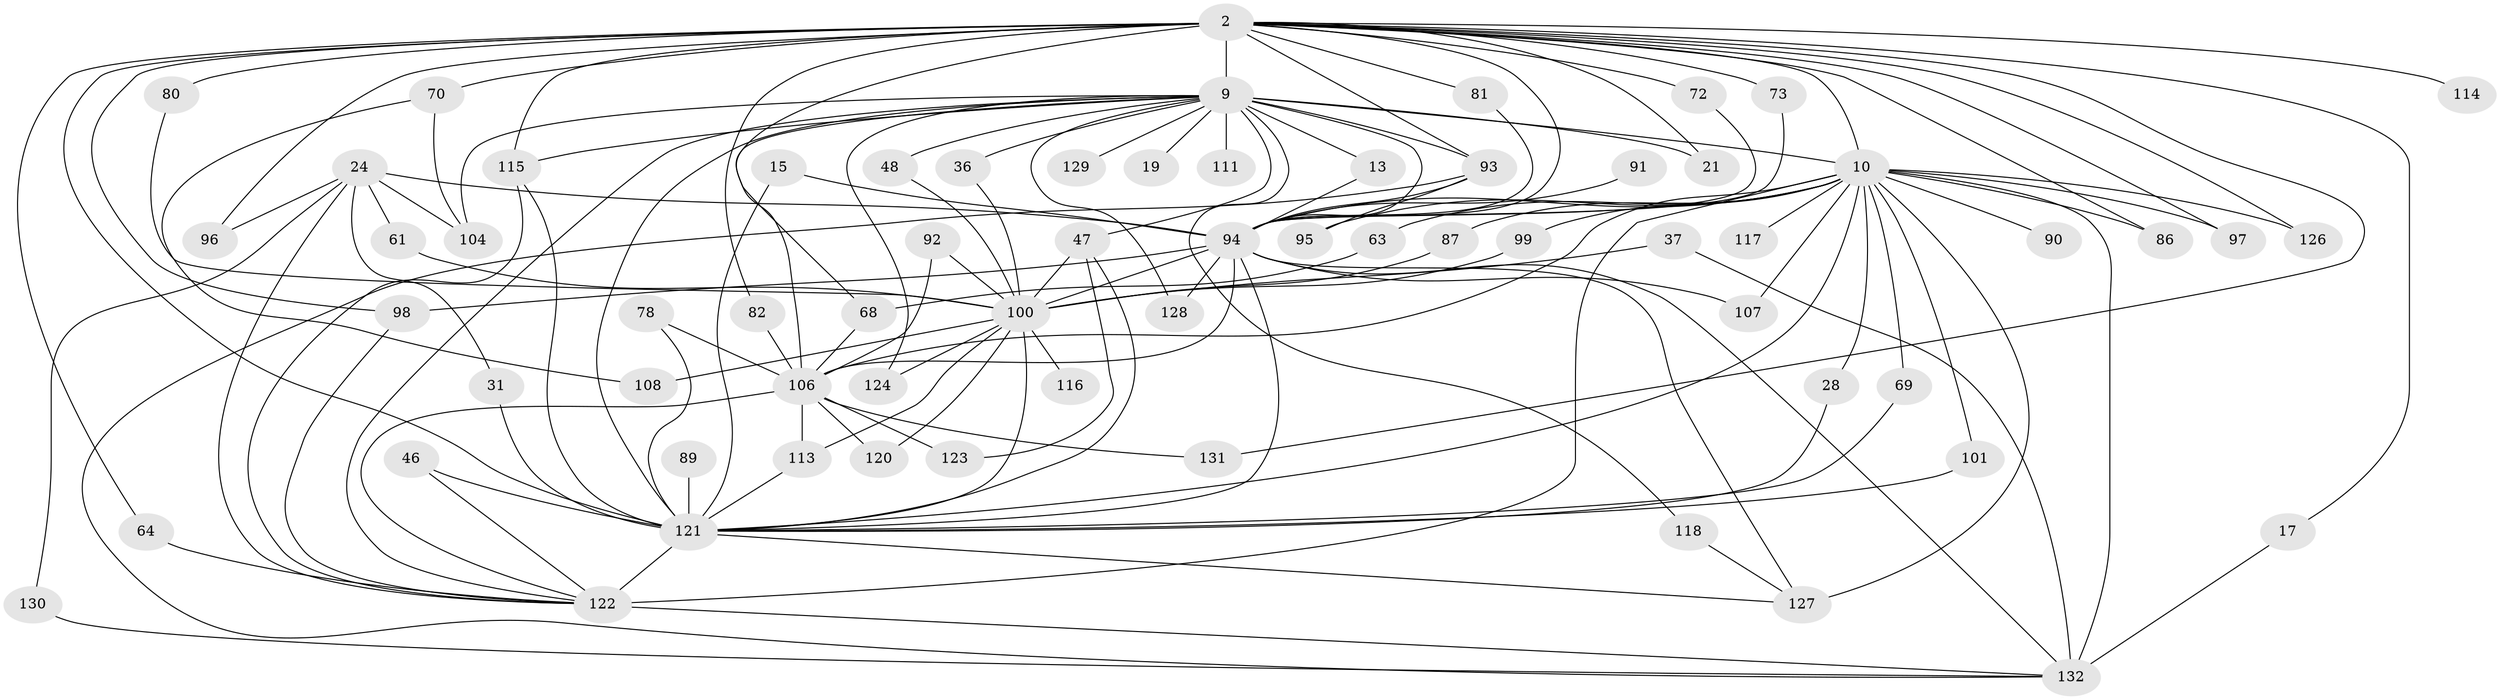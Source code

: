 // original degree distribution, {23: 0.015151515151515152, 24: 0.015151515151515152, 20: 0.015151515151515152, 26: 0.007575757575757576, 15: 0.007575757575757576, 22: 0.007575757575757576, 25: 0.007575757575757576, 10: 0.015151515151515152, 3: 0.19696969696969696, 2: 0.5378787878787878, 12: 0.015151515151515152, 5: 0.03787878787878788, 4: 0.11363636363636363, 7: 0.007575757575757576}
// Generated by graph-tools (version 1.1) at 2025/47/03/04/25 21:47:46]
// undirected, 66 vertices, 135 edges
graph export_dot {
graph [start="1"]
  node [color=gray90,style=filled];
  2 [super="+1"];
  9 [super="+5"];
  10 [super="+7"];
  13;
  15;
  17;
  19;
  21;
  24 [super="+11"];
  28;
  31;
  36 [super="+20"];
  37;
  46;
  47 [super="+29"];
  48;
  61;
  63;
  64;
  68 [super="+26"];
  69;
  70;
  72;
  73;
  78;
  80;
  81;
  82;
  86;
  87;
  89;
  90 [super="+43"];
  91;
  92;
  93 [super="+57+74+35"];
  94 [super="+77+83+4"];
  95;
  96;
  97;
  98 [super="+30"];
  99;
  100 [super="+27+76"];
  101;
  104 [super="+84"];
  106 [super="+66+22+45"];
  107;
  108;
  111;
  113 [super="+56"];
  114;
  115 [super="+59+79"];
  116;
  117;
  118;
  120;
  121 [super="+49+85+25+67"];
  122 [super="+50+110+112+119"];
  123;
  124;
  126;
  127 [super="+105"];
  128 [super="+52"];
  129;
  130;
  131;
  132 [super="+103+125"];
  2 -- 9 [weight=4];
  2 -- 10 [weight=4];
  2 -- 64;
  2 -- 68 [weight=2];
  2 -- 70 [weight=2];
  2 -- 72;
  2 -- 82;
  2 -- 97;
  2 -- 114 [weight=2];
  2 -- 131;
  2 -- 73;
  2 -- 80;
  2 -- 17;
  2 -- 81;
  2 -- 21;
  2 -- 86;
  2 -- 96;
  2 -- 126;
  2 -- 121 [weight=9];
  2 -- 98;
  2 -- 93 [weight=2];
  2 -- 115;
  2 -- 94 [weight=5];
  9 -- 10 [weight=4];
  9 -- 21;
  9 -- 48;
  9 -- 111 [weight=2];
  9 -- 124;
  9 -- 129;
  9 -- 13;
  9 -- 19;
  9 -- 36 [weight=2];
  9 -- 118;
  9 -- 47;
  9 -- 128;
  9 -- 122 [weight=2];
  9 -- 93 [weight=4];
  9 -- 115 [weight=2];
  9 -- 106 [weight=2];
  9 -- 104;
  9 -- 94 [weight=5];
  9 -- 121 [weight=5];
  10 -- 28;
  10 -- 63;
  10 -- 86;
  10 -- 87;
  10 -- 90 [weight=3];
  10 -- 97;
  10 -- 101;
  10 -- 107;
  10 -- 122 [weight=4];
  10 -- 127 [weight=2];
  10 -- 132 [weight=5];
  10 -- 69;
  10 -- 95;
  10 -- 99;
  10 -- 117;
  10 -- 126;
  10 -- 106 [weight=2];
  10 -- 94 [weight=4];
  10 -- 121 [weight=5];
  13 -- 94;
  15 -- 94;
  15 -- 121;
  17 -- 132;
  24 -- 96;
  24 -- 130;
  24 -- 104;
  24 -- 61;
  24 -- 31;
  24 -- 94 [weight=4];
  24 -- 122;
  28 -- 121;
  31 -- 121;
  36 -- 100;
  37 -- 100;
  37 -- 132;
  46 -- 122 [weight=2];
  46 -- 121 [weight=2];
  47 -- 123;
  47 -- 100 [weight=2];
  47 -- 121;
  48 -- 100;
  61 -- 100;
  63 -- 68;
  64 -- 122;
  68 -- 106;
  69 -- 121;
  70 -- 108;
  70 -- 104;
  72 -- 94;
  73 -- 94;
  78 -- 106;
  78 -- 121;
  80 -- 100;
  81 -- 94;
  82 -- 106;
  87 -- 100;
  89 -- 121 [weight=2];
  91 -- 94 [weight=2];
  92 -- 100;
  92 -- 106;
  93 -- 95;
  93 -- 94;
  93 -- 132;
  94 -- 128;
  94 -- 98;
  94 -- 100 [weight=3];
  94 -- 106 [weight=3];
  94 -- 107;
  94 -- 127;
  94 -- 132 [weight=2];
  94 -- 121 [weight=8];
  98 -- 122;
  99 -- 100;
  100 -- 108;
  100 -- 116 [weight=2];
  100 -- 120;
  100 -- 113;
  100 -- 124;
  100 -- 121;
  101 -- 121;
  106 -- 131;
  106 -- 113;
  106 -- 120;
  106 -- 123;
  106 -- 122;
  113 -- 121;
  115 -- 122;
  115 -- 121;
  118 -- 127;
  121 -- 122 [weight=3];
  121 -- 127;
  122 -- 132 [weight=2];
  130 -- 132;
}
